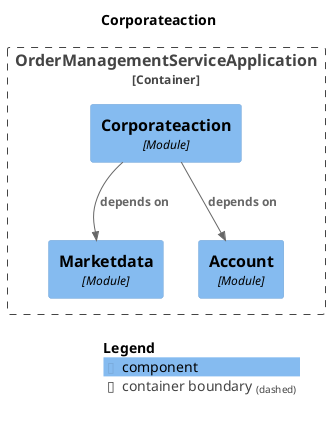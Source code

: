 @startuml
set separator none
title Corporateaction

top to bottom direction

!include <C4/C4>
!include <C4/C4_Context>
!include <C4/C4_Component>

Container_Boundary("OrderManagementServiceApplication.OrderManagementServiceApplication_boundary", "OrderManagementServiceApplication", $tags="") {
  Component(OrderManagementServiceApplication.OrderManagementServiceApplication.Corporateaction, "Corporateaction", $techn="Module", $descr="", $tags="", $link="")
  Component(OrderManagementServiceApplication.OrderManagementServiceApplication.Marketdata, "Marketdata", $techn="Module", $descr="", $tags="", $link="")
  Component(OrderManagementServiceApplication.OrderManagementServiceApplication.Account, "Account", $techn="Module", $descr="", $tags="", $link="")
}

Rel(OrderManagementServiceApplication.OrderManagementServiceApplication.Corporateaction, OrderManagementServiceApplication.OrderManagementServiceApplication.Marketdata, "depends on", $techn="", $tags="", $link="")
Rel(OrderManagementServiceApplication.OrderManagementServiceApplication.Corporateaction, OrderManagementServiceApplication.OrderManagementServiceApplication.Account, "depends on", $techn="", $tags="", $link="")

SHOW_LEGEND(true)
@enduml